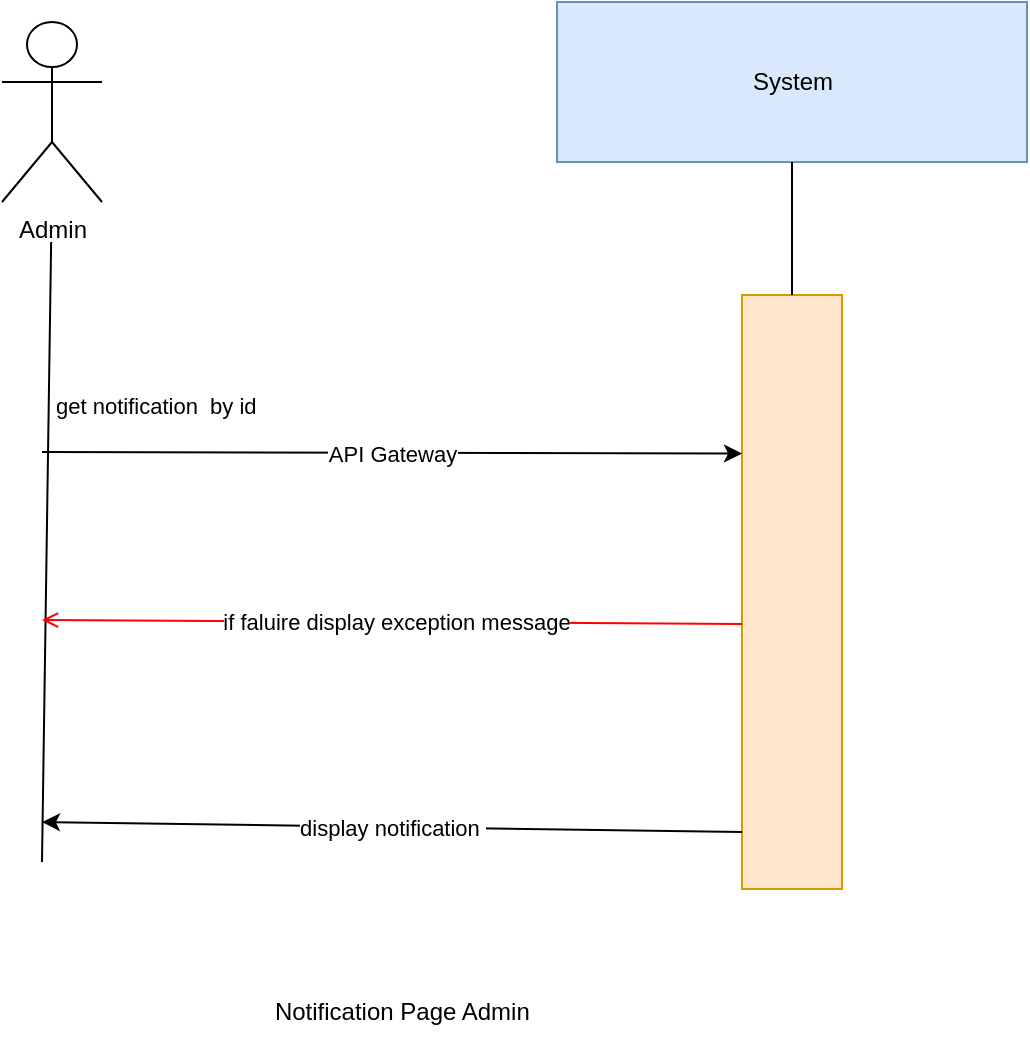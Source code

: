 <mxfile>
    <diagram name="Page-1" id="660AsX_Y9n6Rhkl5prjH">
        <mxGraphModel dx="645" dy="553" grid="1" gridSize="10" guides="1" tooltips="1" connect="1" arrows="1" fold="1" page="1" pageScale="1" pageWidth="850" pageHeight="1100" background="#ffffff" math="0" shadow="0">
            <root>
                <mxCell id="0"/>
                <mxCell id="1" parent="0"/>
                <mxCell id="0XNInrx-Nnn9Z4QuyvJh-1" value="System" style="rounded=0;whiteSpace=wrap;html=1;fillColor=#dae8fc;strokeColor=#6c8ebf;" parent="1" vertex="1">
                    <mxGeometry x="487.5" y="290" width="235" height="80" as="geometry"/>
                </mxCell>
                <mxCell id="0XNInrx-Nnn9Z4QuyvJh-2" value="" style="rounded=0;whiteSpace=wrap;html=1;fillColor=#ffe6cc;strokeColor=#d79b00;" parent="1" vertex="1">
                    <mxGeometry x="580" y="436.5" width="50" height="297" as="geometry"/>
                </mxCell>
                <mxCell id="0XNInrx-Nnn9Z4QuyvJh-3" value="" style="endArrow=none;html=1;rounded=0;entryX=0.5;entryY=1;entryDx=0;entryDy=0;exitX=0.5;exitY=0;exitDx=0;exitDy=0;" parent="1" source="0XNInrx-Nnn9Z4QuyvJh-2" target="0XNInrx-Nnn9Z4QuyvJh-1" edge="1">
                    <mxGeometry width="50" height="50" relative="1" as="geometry">
                        <mxPoint x="439" y="780" as="sourcePoint"/>
                        <mxPoint x="489" y="730" as="targetPoint"/>
                    </mxGeometry>
                </mxCell>
                <mxCell id="0XNInrx-Nnn9Z4QuyvJh-4" value="" style="endArrow=classic;html=1;rounded=0;entryX=0;entryY=0.25;entryDx=0;entryDy=0;" parent="1" edge="1">
                    <mxGeometry relative="1" as="geometry">
                        <mxPoint x="230" y="515" as="sourcePoint"/>
                        <mxPoint x="580" y="515.75" as="targetPoint"/>
                        <Array as="points"/>
                    </mxGeometry>
                </mxCell>
                <mxCell id="0XNInrx-Nnn9Z4QuyvJh-5" value="API Gateway" style="edgeLabel;resizable=0;html=1;;align=center;verticalAlign=middle;" parent="0XNInrx-Nnn9Z4QuyvJh-4" connectable="0" vertex="1">
                    <mxGeometry relative="1" as="geometry"/>
                </mxCell>
                <mxCell id="0XNInrx-Nnn9Z4QuyvJh-6" value="" style="endArrow=none;html=1;rounded=0;entryX=0.462;entryY=1;entryDx=0;entryDy=0;entryPerimeter=0;" parent="1" edge="1">
                    <mxGeometry width="50" height="50" relative="1" as="geometry">
                        <mxPoint x="230" y="720" as="sourcePoint"/>
                        <mxPoint x="234.57" y="410" as="targetPoint"/>
                    </mxGeometry>
                </mxCell>
                <mxCell id="0XNInrx-Nnn9Z4QuyvJh-7" value="Admin" style="shape=umlActor;verticalLabelPosition=bottom;verticalAlign=top;html=1;outlineConnect=0;" parent="1" vertex="1">
                    <mxGeometry x="210" y="300" width="50" height="90" as="geometry"/>
                </mxCell>
                <mxCell id="0XNInrx-Nnn9Z4QuyvJh-8" value="&amp;nbsp;Notification Page Admin" style="text;html=1;align=center;verticalAlign=middle;resizable=0;points=[];autosize=1;strokeColor=none;fillColor=none;" parent="1" vertex="1">
                    <mxGeometry x="332.5" y="780" width="150" height="30" as="geometry"/>
                </mxCell>
                <mxCell id="0XNInrx-Nnn9Z4QuyvJh-9" value="" style="endArrow=classic;html=1;rounded=0;" parent="1" edge="1">
                    <mxGeometry relative="1" as="geometry">
                        <mxPoint x="580" y="705" as="sourcePoint"/>
                        <mxPoint x="230" y="700" as="targetPoint"/>
                        <Array as="points"/>
                    </mxGeometry>
                </mxCell>
                <mxCell id="0XNInrx-Nnn9Z4QuyvJh-10" value="display notification&amp;nbsp;" style="edgeLabel;resizable=0;html=1;;align=center;verticalAlign=middle;" parent="0XNInrx-Nnn9Z4QuyvJh-9" connectable="0" vertex="1">
                    <mxGeometry relative="1" as="geometry"/>
                </mxCell>
                <mxCell id="4" value="get notification&amp;nbsp; by id" style="edgeLabel;resizable=0;html=1;;align=left;verticalAlign=bottom;" parent="1" connectable="0" vertex="1">
                    <mxGeometry x="235" y="500" as="geometry"/>
                </mxCell>
                <mxCell id="7" value="" style="endArrow=open;strokeColor=#FF0000;endFill=1;rounded=0;exitX=0;exitY=0.382;exitDx=0;exitDy=0;exitPerimeter=0;" parent="1" edge="1">
                    <mxGeometry relative="1" as="geometry">
                        <mxPoint x="580" y="600.954" as="sourcePoint"/>
                        <mxPoint x="230" y="599" as="targetPoint"/>
                        <Array as="points"/>
                    </mxGeometry>
                </mxCell>
                <mxCell id="8" value="if faluire display&amp;nbsp;exception message" style="edgeLabel;html=1;align=center;verticalAlign=middle;resizable=0;points=[];" parent="7" vertex="1" connectable="0">
                    <mxGeometry x="-0.007" relative="1" as="geometry">
                        <mxPoint x="1" as="offset"/>
                    </mxGeometry>
                </mxCell>
            </root>
        </mxGraphModel>
    </diagram>
</mxfile>